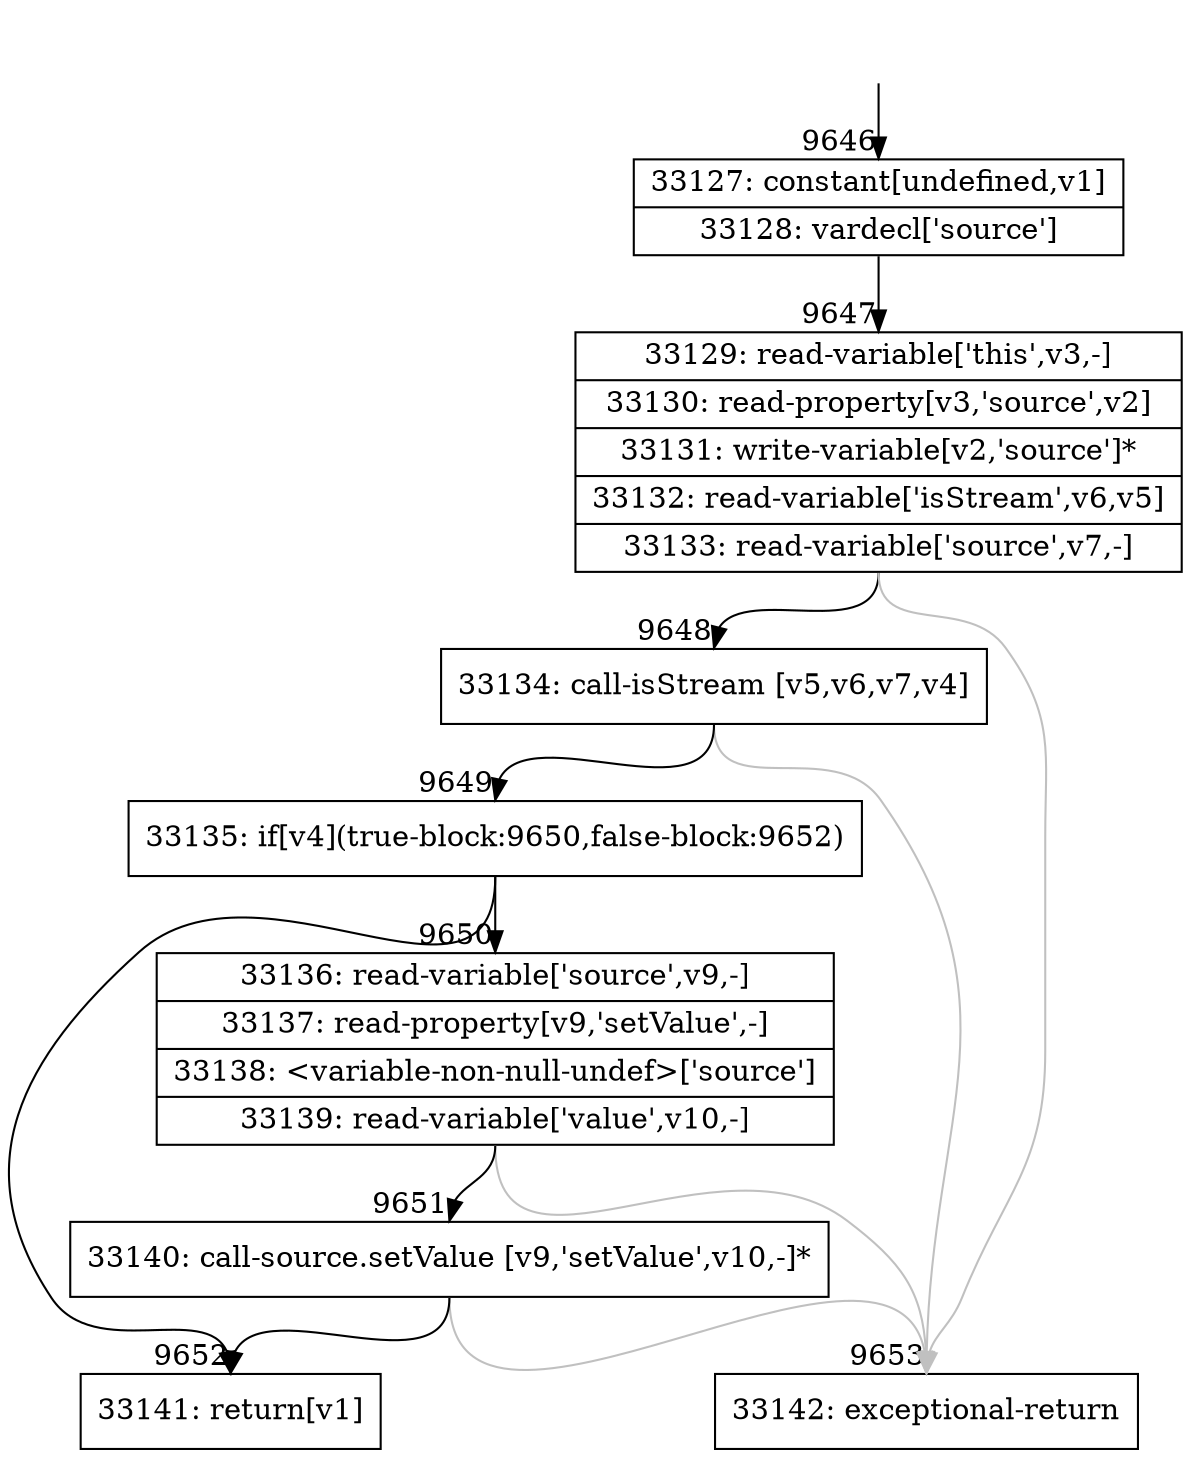 digraph {
rankdir="TD"
BB_entry818[shape=none,label=""];
BB_entry818 -> BB9646 [tailport=s, headport=n, headlabel="    9646"]
BB9646 [shape=record label="{33127: constant[undefined,v1]|33128: vardecl['source']}" ] 
BB9646 -> BB9647 [tailport=s, headport=n, headlabel="      9647"]
BB9647 [shape=record label="{33129: read-variable['this',v3,-]|33130: read-property[v3,'source',v2]|33131: write-variable[v2,'source']*|33132: read-variable['isStream',v6,v5]|33133: read-variable['source',v7,-]}" ] 
BB9647 -> BB9648 [tailport=s, headport=n, headlabel="      9648"]
BB9647 -> BB9653 [tailport=s, headport=n, color=gray, headlabel="      9653"]
BB9648 [shape=record label="{33134: call-isStream [v5,v6,v7,v4]}" ] 
BB9648 -> BB9649 [tailport=s, headport=n, headlabel="      9649"]
BB9648 -> BB9653 [tailport=s, headport=n, color=gray]
BB9649 [shape=record label="{33135: if[v4](true-block:9650,false-block:9652)}" ] 
BB9649 -> BB9650 [tailport=s, headport=n, headlabel="      9650"]
BB9649 -> BB9652 [tailport=s, headport=n, headlabel="      9652"]
BB9650 [shape=record label="{33136: read-variable['source',v9,-]|33137: read-property[v9,'setValue',-]|33138: \<variable-non-null-undef\>['source']|33139: read-variable['value',v10,-]}" ] 
BB9650 -> BB9651 [tailport=s, headport=n, headlabel="      9651"]
BB9650 -> BB9653 [tailport=s, headport=n, color=gray]
BB9651 [shape=record label="{33140: call-source.setValue [v9,'setValue',v10,-]*}" ] 
BB9651 -> BB9652 [tailport=s, headport=n]
BB9651 -> BB9653 [tailport=s, headport=n, color=gray]
BB9652 [shape=record label="{33141: return[v1]}" ] 
BB9653 [shape=record label="{33142: exceptional-return}" ] 
//#$~ 17374
}
